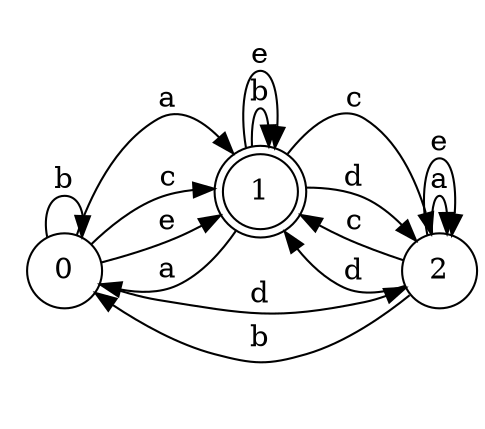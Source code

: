 digraph n3_1 {
__start0 [label="" shape="none"];

rankdir=LR;
size="8,5";

s0 [style="filled", color="black", fillcolor="white" shape="circle", label="0"];
s1 [style="rounded,filled", color="black", fillcolor="white" shape="doublecircle", label="1"];
s2 [style="filled", color="black", fillcolor="white" shape="circle", label="2"];
s0 -> s1 [label="a"];
s0 -> s0 [label="b"];
s0 -> s1 [label="c"];
s0 -> s2 [label="d"];
s0 -> s1 [label="e"];
s1 -> s0 [label="a"];
s1 -> s1 [label="b"];
s1 -> s2 [label="c"];
s1 -> s2 [label="d"];
s1 -> s1 [label="e"];
s2 -> s2 [label="a"];
s2 -> s0 [label="b"];
s2 -> s1 [label="c"];
s2 -> s1 [label="d"];
s2 -> s2 [label="e"];

}